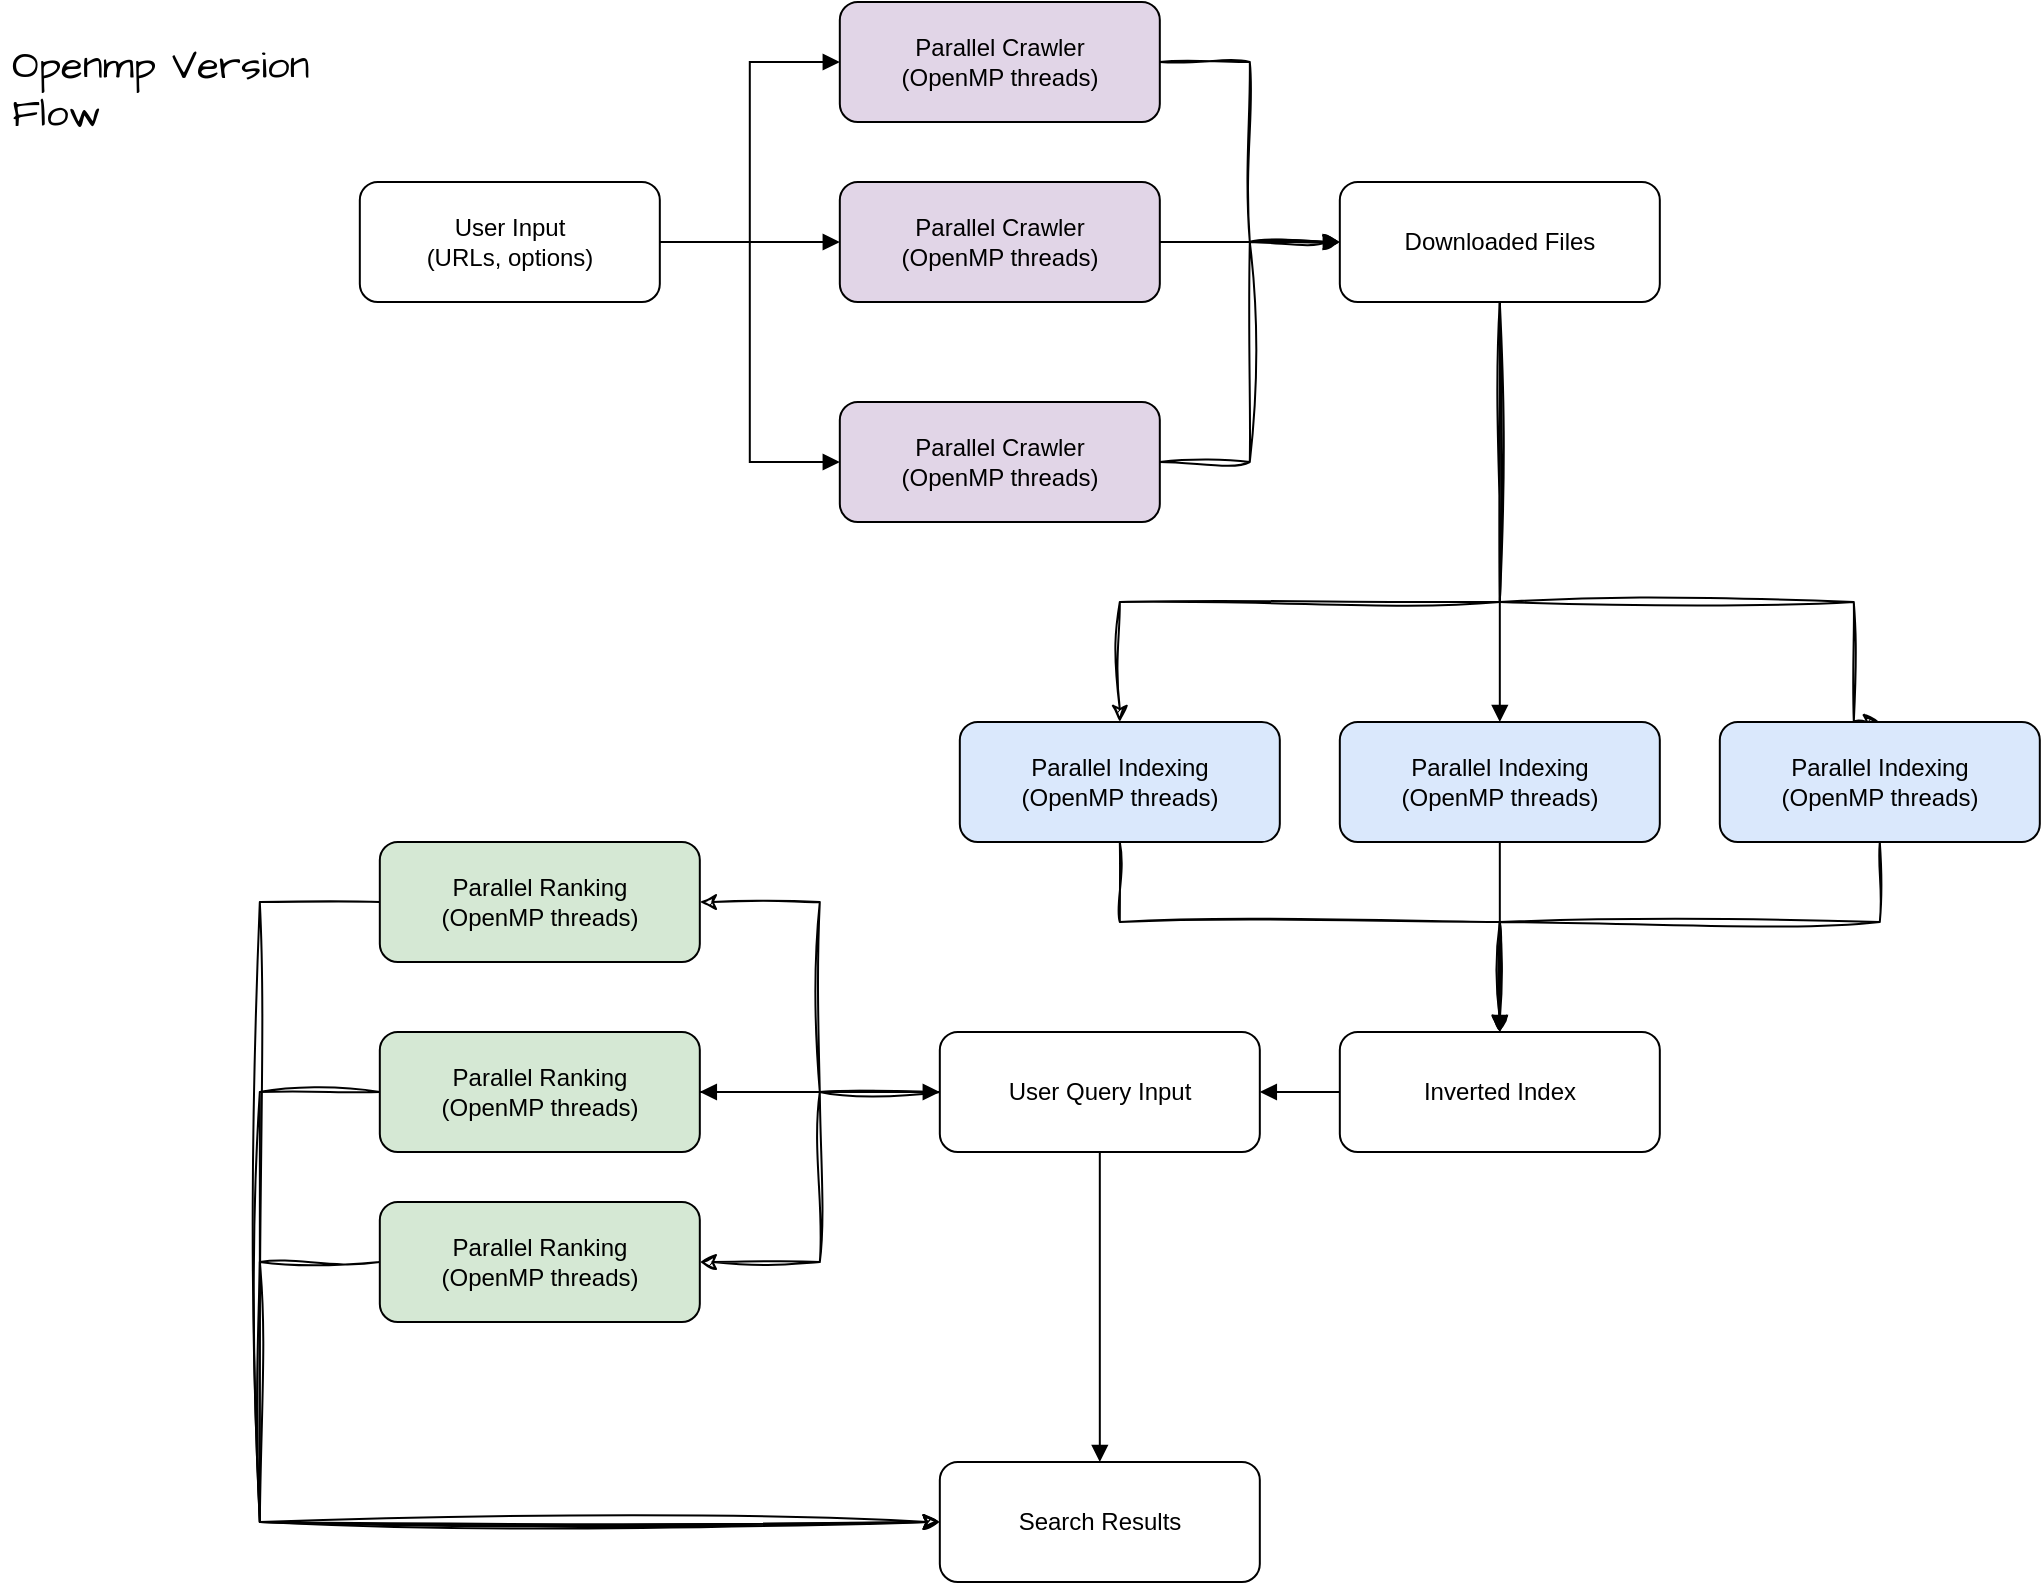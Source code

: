 <mxfile version="28.0.4">
  <diagram name="Parallel Search Engine Flow" id="VaoueVXMIG4CAzue_4j_">
    <mxGraphModel dx="2027" dy="1355" grid="0" gridSize="10" guides="1" tooltips="1" connect="1" arrows="1" fold="1" page="1" pageScale="1" pageWidth="1169" pageHeight="827" math="0" shadow="0">
      <root>
        <mxCell id="0" />
        <mxCell id="1" parent="0" />
        <mxCell id="smViVWtoItukLS9vT0T5-1" value="User Input&#xa;(URLs, options)" style="rounded=1;whiteSpace=wrap;html=1;" vertex="1" parent="1">
          <mxGeometry x="229.91" y="100" width="150" height="60" as="geometry" />
        </mxCell>
        <mxCell id="smViVWtoItukLS9vT0T5-2" value="Parallel Crawler&#xa;(OpenMP threads)" style="rounded=1;whiteSpace=wrap;html=1;fillColor=#e1d5e7;" vertex="1" parent="1">
          <mxGeometry x="469.91" y="100" width="160" height="60" as="geometry" />
        </mxCell>
        <mxCell id="smViVWtoItukLS9vT0T5-24" style="edgeStyle=orthogonalEdgeStyle;rounded=0;sketch=1;hachureGap=4;jiggle=2;curveFitting=1;orthogonalLoop=1;jettySize=auto;html=1;entryX=0.5;entryY=0;entryDx=0;entryDy=0;fontFamily=Architects Daughter;fontSource=https%3A%2F%2Ffonts.googleapis.com%2Fcss%3Ffamily%3DArchitects%2BDaughter;" edge="1" parent="1" source="smViVWtoItukLS9vT0T5-3" target="smViVWtoItukLS9vT0T5-23">
          <mxGeometry relative="1" as="geometry">
            <Array as="points">
              <mxPoint x="799.91" y="310" />
              <mxPoint x="976.91" y="310" />
              <mxPoint x="976.91" y="370" />
            </Array>
          </mxGeometry>
        </mxCell>
        <mxCell id="smViVWtoItukLS9vT0T5-26" style="edgeStyle=orthogonalEdgeStyle;rounded=0;sketch=1;hachureGap=4;jiggle=2;curveFitting=1;orthogonalLoop=1;jettySize=auto;html=1;entryX=0.5;entryY=0;entryDx=0;entryDy=0;fontFamily=Architects Daughter;fontSource=https%3A%2F%2Ffonts.googleapis.com%2Fcss%3Ffamily%3DArchitects%2BDaughter;" edge="1" parent="1" source="smViVWtoItukLS9vT0T5-3" target="smViVWtoItukLS9vT0T5-25">
          <mxGeometry relative="1" as="geometry">
            <Array as="points">
              <mxPoint x="799.91" y="310" />
              <mxPoint x="609.91" y="310" />
            </Array>
          </mxGeometry>
        </mxCell>
        <mxCell id="smViVWtoItukLS9vT0T5-3" value="Downloaded Files" style="rounded=1;whiteSpace=wrap;html=1;" vertex="1" parent="1">
          <mxGeometry x="719.91" y="100" width="160" height="60" as="geometry" />
        </mxCell>
        <mxCell id="smViVWtoItukLS9vT0T5-4" value="Parallel Indexing&#xa;(OpenMP threads)" style="rounded=1;whiteSpace=wrap;html=1;fillColor=#dae8fc;" vertex="1" parent="1">
          <mxGeometry x="719.91" y="370" width="160" height="60" as="geometry" />
        </mxCell>
        <mxCell id="smViVWtoItukLS9vT0T5-5" value="Inverted Index" style="rounded=1;whiteSpace=wrap;html=1;" vertex="1" parent="1">
          <mxGeometry x="719.91" y="525" width="160" height="60" as="geometry" />
        </mxCell>
        <mxCell id="smViVWtoItukLS9vT0T5-29" style="edgeStyle=orthogonalEdgeStyle;rounded=0;sketch=1;hachureGap=4;jiggle=2;curveFitting=1;orthogonalLoop=1;jettySize=auto;html=1;entryX=1;entryY=0.5;entryDx=0;entryDy=0;fontFamily=Architects Daughter;fontSource=https%3A%2F%2Ffonts.googleapis.com%2Fcss%3Ffamily%3DArchitects%2BDaughter;" edge="1" parent="1" source="smViVWtoItukLS9vT0T5-6" target="smViVWtoItukLS9vT0T5-27">
          <mxGeometry relative="1" as="geometry" />
        </mxCell>
        <mxCell id="smViVWtoItukLS9vT0T5-30" style="edgeStyle=orthogonalEdgeStyle;rounded=0;sketch=1;hachureGap=4;jiggle=2;curveFitting=1;orthogonalLoop=1;jettySize=auto;html=1;entryX=1;entryY=0.5;entryDx=0;entryDy=0;fontFamily=Architects Daughter;fontSource=https%3A%2F%2Ffonts.googleapis.com%2Fcss%3Ffamily%3DArchitects%2BDaughter;" edge="1" parent="1" source="smViVWtoItukLS9vT0T5-6" target="smViVWtoItukLS9vT0T5-28">
          <mxGeometry relative="1" as="geometry" />
        </mxCell>
        <mxCell id="smViVWtoItukLS9vT0T5-33" style="edgeStyle=orthogonalEdgeStyle;rounded=0;sketch=1;hachureGap=4;jiggle=2;curveFitting=1;orthogonalLoop=1;jettySize=auto;html=1;entryX=0;entryY=0.5;entryDx=0;entryDy=0;fontFamily=Architects Daughter;fontSource=https%3A%2F%2Ffonts.googleapis.com%2Fcss%3Ffamily%3DArchitects%2BDaughter;" edge="1" parent="1" source="smViVWtoItukLS9vT0T5-7" target="smViVWtoItukLS9vT0T5-8">
          <mxGeometry relative="1" as="geometry">
            <Array as="points">
              <mxPoint x="179.91" y="555" />
              <mxPoint x="179.91" y="770" />
            </Array>
          </mxGeometry>
        </mxCell>
        <mxCell id="smViVWtoItukLS9vT0T5-7" value="Parallel Ranking&#xa;(OpenMP threads)" style="rounded=1;whiteSpace=wrap;html=1;fillColor=#d5e8d4;" vertex="1" parent="1">
          <mxGeometry x="239.91" y="525" width="160" height="60" as="geometry" />
        </mxCell>
        <mxCell id="smViVWtoItukLS9vT0T5-8" value="Search Results" style="rounded=1;whiteSpace=wrap;html=1;" vertex="1" parent="1">
          <mxGeometry x="519.91" y="740" width="160" height="60" as="geometry" />
        </mxCell>
        <mxCell id="smViVWtoItukLS9vT0T5-9" style="edgeStyle=orthogonalEdgeStyle;rounded=0;orthogonalLoop=1;jettySize=auto;html=1;endArrow=block;endFill=1;" edge="1" parent="1" source="smViVWtoItukLS9vT0T5-1" target="smViVWtoItukLS9vT0T5-2">
          <mxGeometry relative="1" as="geometry" />
        </mxCell>
        <mxCell id="smViVWtoItukLS9vT0T5-10" style="edgeStyle=orthogonalEdgeStyle;rounded=0;orthogonalLoop=1;jettySize=auto;html=1;endArrow=block;endFill=1;" edge="1" parent="1" source="smViVWtoItukLS9vT0T5-2" target="smViVWtoItukLS9vT0T5-3">
          <mxGeometry relative="1" as="geometry" />
        </mxCell>
        <mxCell id="smViVWtoItukLS9vT0T5-11" style="edgeStyle=orthogonalEdgeStyle;rounded=0;orthogonalLoop=1;jettySize=auto;html=1;endArrow=block;endFill=1;" edge="1" parent="1" source="smViVWtoItukLS9vT0T5-3" target="smViVWtoItukLS9vT0T5-4">
          <mxGeometry relative="1" as="geometry" />
        </mxCell>
        <mxCell id="smViVWtoItukLS9vT0T5-12" style="edgeStyle=orthogonalEdgeStyle;rounded=0;orthogonalLoop=1;jettySize=auto;html=1;endArrow=block;endFill=1;" edge="1" parent="1" source="smViVWtoItukLS9vT0T5-4" target="smViVWtoItukLS9vT0T5-5">
          <mxGeometry relative="1" as="geometry" />
        </mxCell>
        <mxCell id="smViVWtoItukLS9vT0T5-13" style="edgeStyle=orthogonalEdgeStyle;rounded=0;orthogonalLoop=1;jettySize=auto;html=1;endArrow=block;endFill=1;" edge="1" parent="1" source="smViVWtoItukLS9vT0T5-5" target="smViVWtoItukLS9vT0T5-6">
          <mxGeometry relative="1" as="geometry" />
        </mxCell>
        <mxCell id="smViVWtoItukLS9vT0T5-14" style="edgeStyle=orthogonalEdgeStyle;rounded=0;orthogonalLoop=1;jettySize=auto;html=1;endArrow=block;endFill=1;" edge="1" parent="1" source="smViVWtoItukLS9vT0T5-6" target="smViVWtoItukLS9vT0T5-7">
          <mxGeometry relative="1" as="geometry" />
        </mxCell>
        <mxCell id="smViVWtoItukLS9vT0T5-15" style="edgeStyle=orthogonalEdgeStyle;rounded=0;orthogonalLoop=1;jettySize=auto;html=1;endArrow=block;endFill=1;" edge="1" parent="1" source="smViVWtoItukLS9vT0T5-6" target="smViVWtoItukLS9vT0T5-8">
          <mxGeometry relative="1" as="geometry" />
        </mxCell>
        <mxCell id="smViVWtoItukLS9vT0T5-21" style="edgeStyle=orthogonalEdgeStyle;rounded=0;sketch=1;hachureGap=4;jiggle=2;curveFitting=1;orthogonalLoop=1;jettySize=auto;html=1;entryX=0;entryY=0.5;entryDx=0;entryDy=0;fontFamily=Architects Daughter;fontSource=https%3A%2F%2Ffonts.googleapis.com%2Fcss%3Ffamily%3DArchitects%2BDaughter;" edge="1" parent="1" source="smViVWtoItukLS9vT0T5-16" target="smViVWtoItukLS9vT0T5-3">
          <mxGeometry relative="1" as="geometry" />
        </mxCell>
        <mxCell id="smViVWtoItukLS9vT0T5-16" value="Parallel Crawler&#xa;(OpenMP threads)" style="rounded=1;whiteSpace=wrap;html=1;fillColor=#e1d5e7;" vertex="1" parent="1">
          <mxGeometry x="469.91" y="10" width="160" height="60" as="geometry" />
        </mxCell>
        <mxCell id="smViVWtoItukLS9vT0T5-22" style="edgeStyle=orthogonalEdgeStyle;rounded=0;sketch=1;hachureGap=4;jiggle=2;curveFitting=1;orthogonalLoop=1;jettySize=auto;html=1;entryX=0;entryY=0.5;entryDx=0;entryDy=0;fontFamily=Architects Daughter;fontSource=https%3A%2F%2Ffonts.googleapis.com%2Fcss%3Ffamily%3DArchitects%2BDaughter;" edge="1" parent="1" source="smViVWtoItukLS9vT0T5-17" target="smViVWtoItukLS9vT0T5-3">
          <mxGeometry relative="1" as="geometry" />
        </mxCell>
        <mxCell id="smViVWtoItukLS9vT0T5-17" value="Parallel Crawler&#xa;(OpenMP threads)" style="rounded=1;whiteSpace=wrap;html=1;fillColor=#e1d5e7;" vertex="1" parent="1">
          <mxGeometry x="469.91" y="210" width="160" height="60" as="geometry" />
        </mxCell>
        <mxCell id="smViVWtoItukLS9vT0T5-19" style="edgeStyle=orthogonalEdgeStyle;rounded=0;orthogonalLoop=1;jettySize=auto;html=1;endArrow=block;endFill=1;exitX=1;exitY=0.5;exitDx=0;exitDy=0;entryX=0;entryY=0.5;entryDx=0;entryDy=0;" edge="1" parent="1" source="smViVWtoItukLS9vT0T5-1" target="smViVWtoItukLS9vT0T5-17">
          <mxGeometry relative="1" as="geometry">
            <mxPoint x="419.91" y="130" as="sourcePoint" />
            <mxPoint x="509.91" y="130" as="targetPoint" />
          </mxGeometry>
        </mxCell>
        <mxCell id="smViVWtoItukLS9vT0T5-20" style="edgeStyle=orthogonalEdgeStyle;rounded=0;orthogonalLoop=1;jettySize=auto;html=1;endArrow=block;endFill=1;exitX=1;exitY=0.5;exitDx=0;exitDy=0;entryX=0;entryY=0.5;entryDx=0;entryDy=0;" edge="1" parent="1" source="smViVWtoItukLS9vT0T5-1" target="smViVWtoItukLS9vT0T5-16">
          <mxGeometry relative="1" as="geometry">
            <mxPoint x="419.91" y="180" as="sourcePoint" />
            <mxPoint x="509.91" y="290" as="targetPoint" />
          </mxGeometry>
        </mxCell>
        <mxCell id="smViVWtoItukLS9vT0T5-36" style="edgeStyle=orthogonalEdgeStyle;rounded=0;sketch=1;hachureGap=4;jiggle=2;curveFitting=1;orthogonalLoop=1;jettySize=auto;html=1;entryX=0.5;entryY=0;entryDx=0;entryDy=0;fontFamily=Architects Daughter;fontSource=https%3A%2F%2Ffonts.googleapis.com%2Fcss%3Ffamily%3DArchitects%2BDaughter;" edge="1" parent="1" source="smViVWtoItukLS9vT0T5-23" target="smViVWtoItukLS9vT0T5-5">
          <mxGeometry relative="1" as="geometry">
            <Array as="points">
              <mxPoint x="989.91" y="470" />
              <mxPoint x="799.91" y="470" />
            </Array>
          </mxGeometry>
        </mxCell>
        <mxCell id="smViVWtoItukLS9vT0T5-23" value="Parallel Indexing&#xa;(OpenMP threads)" style="rounded=1;whiteSpace=wrap;html=1;fillColor=#dae8fc;" vertex="1" parent="1">
          <mxGeometry x="909.91" y="370" width="160" height="60" as="geometry" />
        </mxCell>
        <mxCell id="smViVWtoItukLS9vT0T5-35" style="edgeStyle=orthogonalEdgeStyle;rounded=0;sketch=1;hachureGap=4;jiggle=2;curveFitting=1;orthogonalLoop=1;jettySize=auto;html=1;entryX=0.5;entryY=0;entryDx=0;entryDy=0;fontFamily=Architects Daughter;fontSource=https%3A%2F%2Ffonts.googleapis.com%2Fcss%3Ffamily%3DArchitects%2BDaughter;" edge="1" parent="1" source="smViVWtoItukLS9vT0T5-25" target="smViVWtoItukLS9vT0T5-5">
          <mxGeometry relative="1" as="geometry">
            <Array as="points">
              <mxPoint x="609.91" y="470" />
              <mxPoint x="799.91" y="470" />
            </Array>
          </mxGeometry>
        </mxCell>
        <mxCell id="smViVWtoItukLS9vT0T5-25" value="Parallel Indexing&#xa;(OpenMP threads)" style="rounded=1;whiteSpace=wrap;html=1;fillColor=#dae8fc;" vertex="1" parent="1">
          <mxGeometry x="529.91" y="370" width="160" height="60" as="geometry" />
        </mxCell>
        <mxCell id="smViVWtoItukLS9vT0T5-32" style="edgeStyle=orthogonalEdgeStyle;rounded=0;sketch=1;hachureGap=4;jiggle=2;curveFitting=1;orthogonalLoop=1;jettySize=auto;html=1;entryX=0;entryY=0.5;entryDx=0;entryDy=0;fontFamily=Architects Daughter;fontSource=https%3A%2F%2Ffonts.googleapis.com%2Fcss%3Ffamily%3DArchitects%2BDaughter;" edge="1" parent="1" source="smViVWtoItukLS9vT0T5-27" target="smViVWtoItukLS9vT0T5-8">
          <mxGeometry relative="1" as="geometry">
            <Array as="points">
              <mxPoint x="179.91" y="460" />
              <mxPoint x="179.91" y="770" />
            </Array>
          </mxGeometry>
        </mxCell>
        <mxCell id="smViVWtoItukLS9vT0T5-27" value="Parallel Ranking&#xa;(OpenMP threads)" style="rounded=1;whiteSpace=wrap;html=1;fillColor=#d5e8d4;" vertex="1" parent="1">
          <mxGeometry x="239.91" y="430" width="160" height="60" as="geometry" />
        </mxCell>
        <mxCell id="smViVWtoItukLS9vT0T5-34" style="edgeStyle=orthogonalEdgeStyle;rounded=0;sketch=1;hachureGap=4;jiggle=2;curveFitting=1;orthogonalLoop=1;jettySize=auto;html=1;entryX=0;entryY=0.5;entryDx=0;entryDy=0;fontFamily=Architects Daughter;fontSource=https%3A%2F%2Ffonts.googleapis.com%2Fcss%3Ffamily%3DArchitects%2BDaughter;" edge="1" parent="1" source="smViVWtoItukLS9vT0T5-28" target="smViVWtoItukLS9vT0T5-8">
          <mxGeometry relative="1" as="geometry">
            <Array as="points">
              <mxPoint x="179.91" y="640" />
              <mxPoint x="179.91" y="770" />
            </Array>
          </mxGeometry>
        </mxCell>
        <mxCell id="smViVWtoItukLS9vT0T5-28" value="Parallel Ranking&#xa;(OpenMP threads)" style="rounded=1;whiteSpace=wrap;html=1;fillColor=#d5e8d4;" vertex="1" parent="1">
          <mxGeometry x="239.91" y="610" width="160" height="60" as="geometry" />
        </mxCell>
        <mxCell id="smViVWtoItukLS9vT0T5-31" value="" style="edgeStyle=orthogonalEdgeStyle;rounded=0;orthogonalLoop=1;jettySize=auto;html=1;endArrow=block;endFill=1;" edge="1" parent="1" source="smViVWtoItukLS9vT0T5-7" target="smViVWtoItukLS9vT0T5-6">
          <mxGeometry relative="1" as="geometry">
            <mxPoint x="409.91" y="555" as="sourcePoint" />
            <mxPoint x="799.91" y="660" as="targetPoint" />
          </mxGeometry>
        </mxCell>
        <mxCell id="smViVWtoItukLS9vT0T5-6" value="User Query Input" style="rounded=1;whiteSpace=wrap;html=1;" vertex="1" parent="1">
          <mxGeometry x="519.91" y="525" width="160" height="60" as="geometry" />
        </mxCell>
        <mxCell id="smViVWtoItukLS9vT0T5-37" value="Openmp Version Flow" style="text;strokeColor=none;fillColor=none;align=left;verticalAlign=middle;spacingLeft=4;spacingRight=4;overflow=hidden;points=[[0,0.5],[1,0.5]];portConstraint=eastwest;rotatable=0;whiteSpace=wrap;html=1;fontFamily=Architects Daughter;fontSource=https%3A%2F%2Ffonts.googleapis.com%2Fcss%3Ffamily%3DArchitects%2BDaughter;fontSize=20;" vertex="1" parent="1">
          <mxGeometry x="50" y="25" width="180" height="55" as="geometry" />
        </mxCell>
      </root>
    </mxGraphModel>
  </diagram>
</mxfile>
